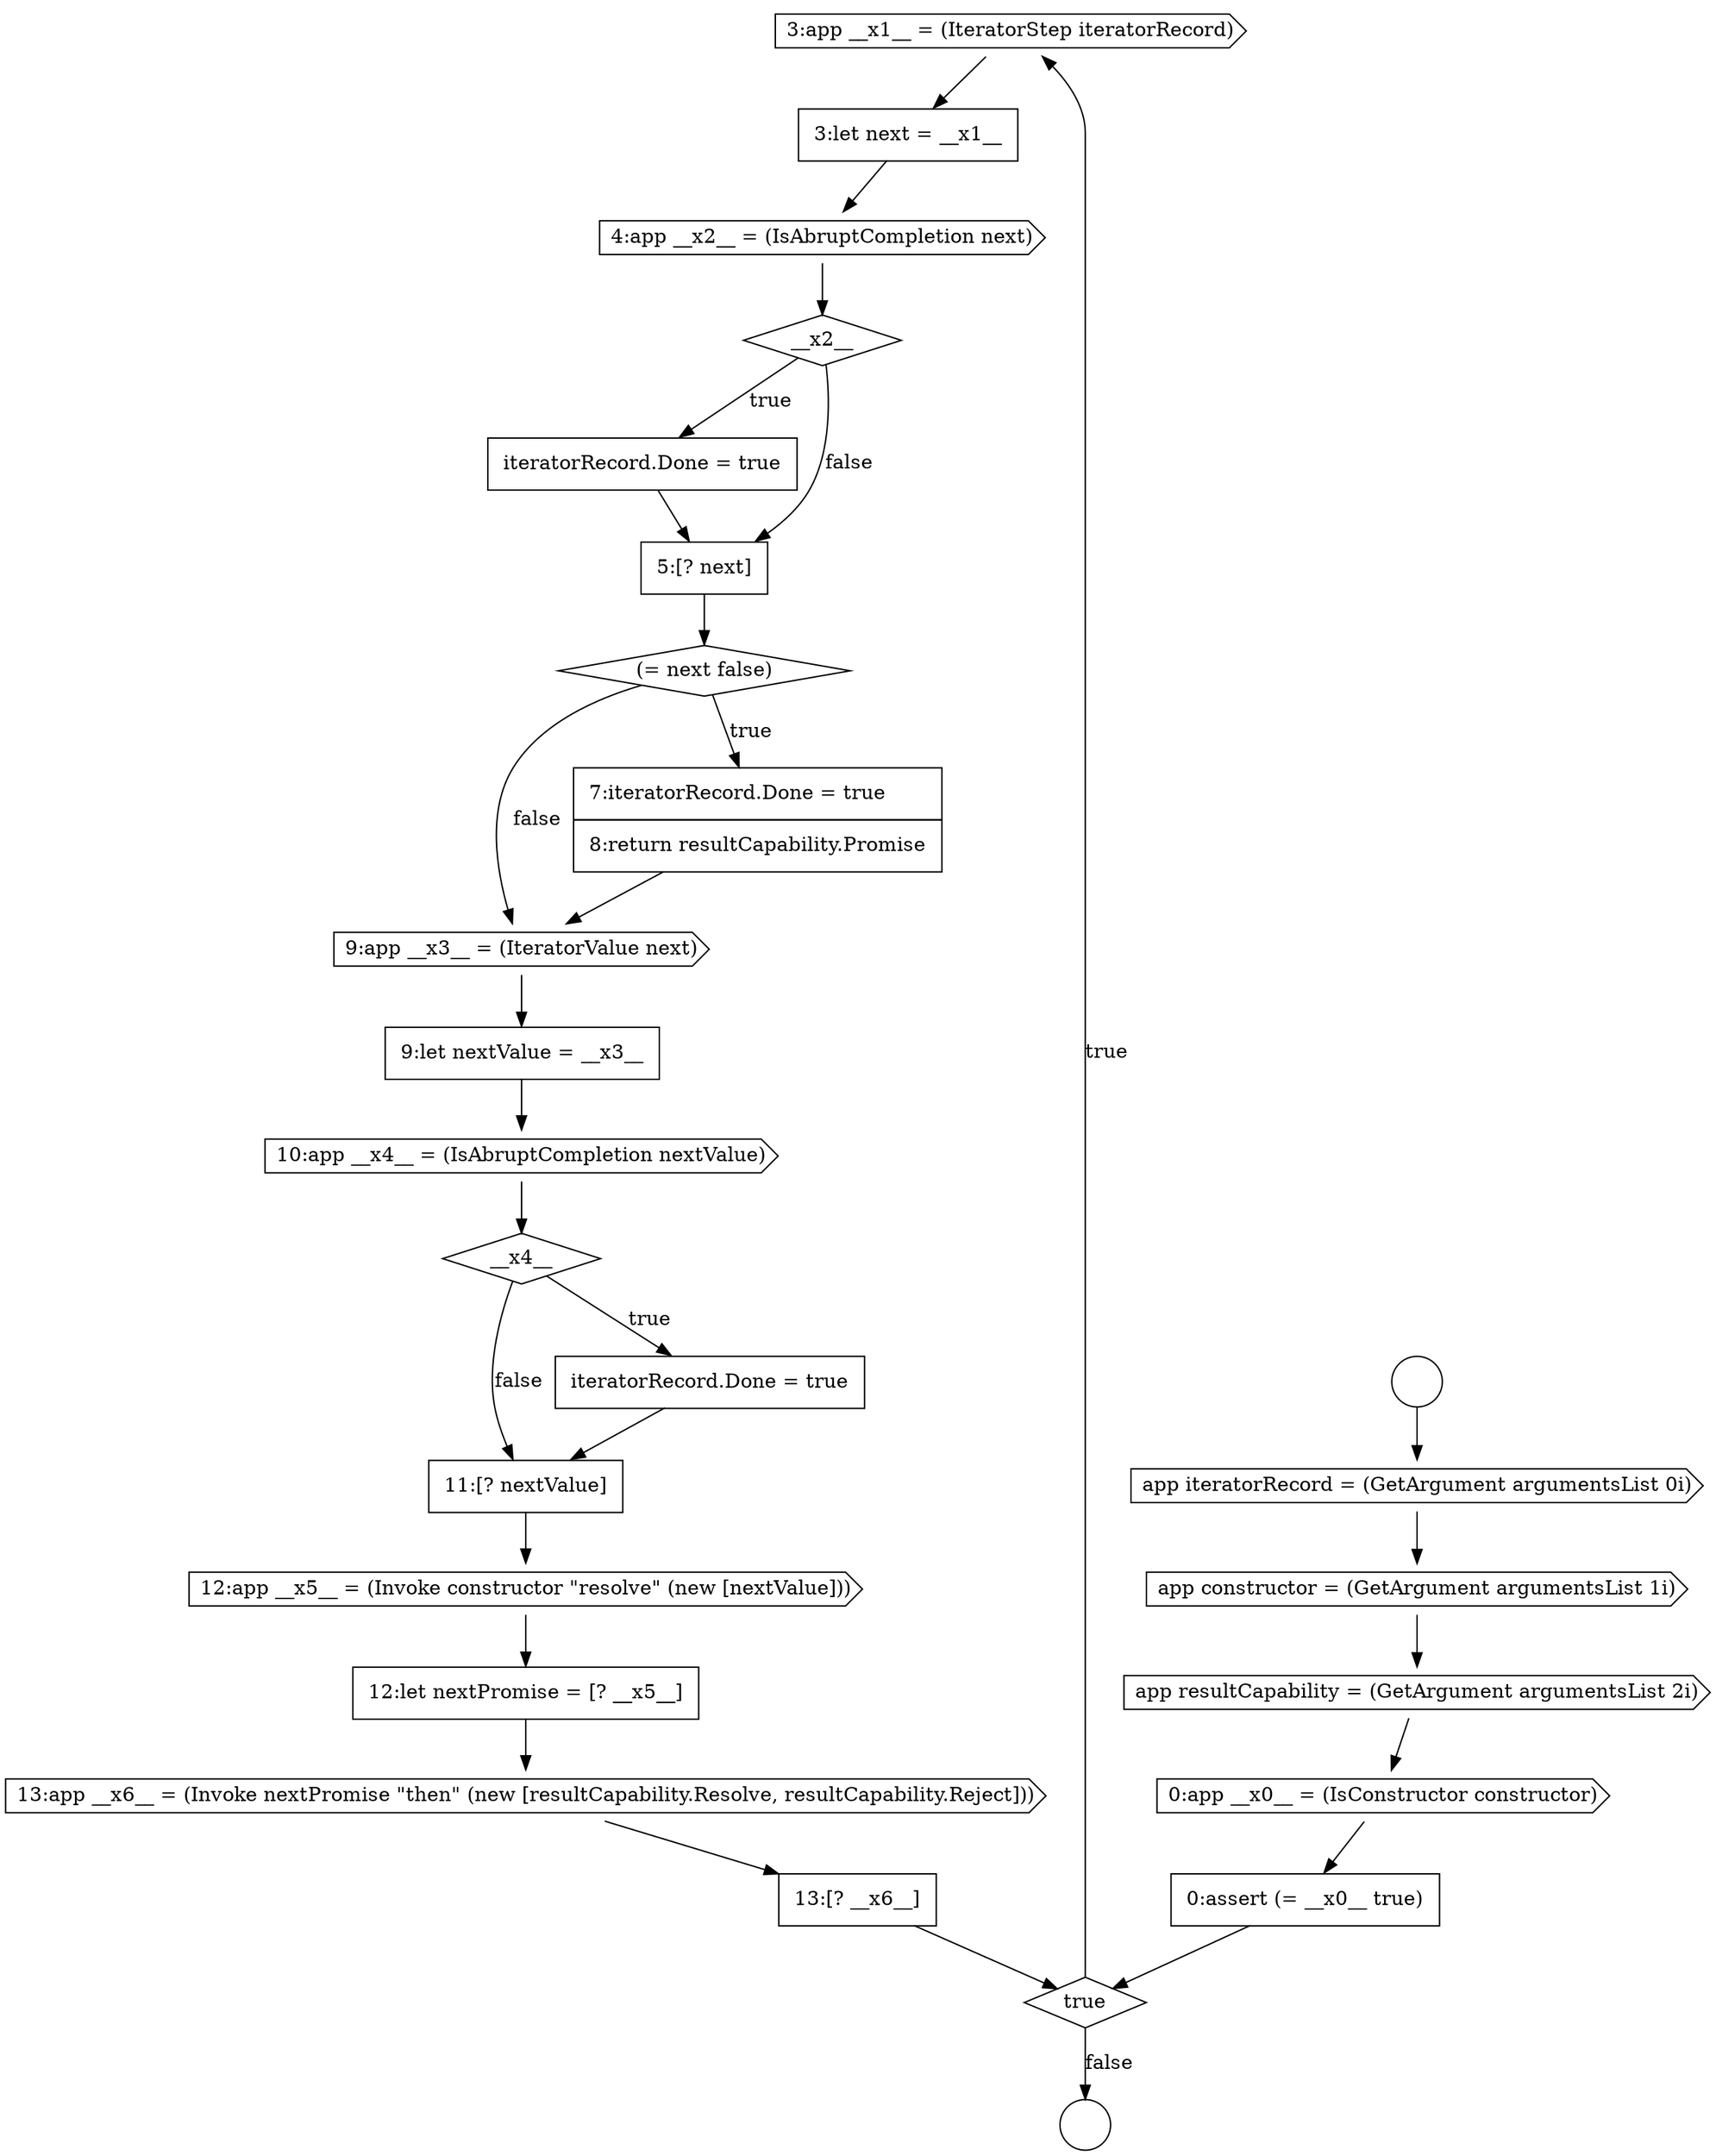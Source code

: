digraph {
  node17715 [shape=cds, label=<<font color="black">3:app __x1__ = (IteratorStep iteratorRecord)</font>> color="black" fillcolor="white" style=filled]
  node17723 [shape=cds, label=<<font color="black">9:app __x3__ = (IteratorValue next)</font>> color="black" fillcolor="white" style=filled]
  node17719 [shape=none, margin=0, label=<<font color="black">
    <table border="0" cellborder="1" cellspacing="0" cellpadding="10">
      <tr><td align="left">iteratorRecord.Done = true</td></tr>
    </table>
  </font>> color="black" fillcolor="white" style=filled]
  node17731 [shape=cds, label=<<font color="black">13:app __x6__ = (Invoke nextPromise &quot;then&quot; (new [resultCapability.Resolve, resultCapability.Reject]))</font>> color="black" fillcolor="white" style=filled]
  node17716 [shape=none, margin=0, label=<<font color="black">
    <table border="0" cellborder="1" cellspacing="0" cellpadding="10">
      <tr><td align="left">3:let next = __x1__</td></tr>
    </table>
  </font>> color="black" fillcolor="white" style=filled]
  node17722 [shape=none, margin=0, label=<<font color="black">
    <table border="0" cellborder="1" cellspacing="0" cellpadding="10">
      <tr><td align="left">7:iteratorRecord.Done = true</td></tr>
      <tr><td align="left">8:return resultCapability.Promise</td></tr>
    </table>
  </font>> color="black" fillcolor="white" style=filled]
  node17717 [shape=cds, label=<<font color="black">4:app __x2__ = (IsAbruptCompletion next)</font>> color="black" fillcolor="white" style=filled]
  node17721 [shape=diamond, label=<<font color="black">(= next false)</font>> color="black" fillcolor="white" style=filled]
  node17728 [shape=none, margin=0, label=<<font color="black">
    <table border="0" cellborder="1" cellspacing="0" cellpadding="10">
      <tr><td align="left">11:[? nextValue]</td></tr>
    </table>
  </font>> color="black" fillcolor="white" style=filled]
  node17711 [shape=cds, label=<<font color="black">app resultCapability = (GetArgument argumentsList 2i)</font>> color="black" fillcolor="white" style=filled]
  node17714 [shape=diamond, label=<<font color="black">true</font>> color="black" fillcolor="white" style=filled]
  node17707 [shape=circle label=" " color="black" fillcolor="white" style=filled]
  node17718 [shape=diamond, label=<<font color="black">__x2__</font>> color="black" fillcolor="white" style=filled]
  node17710 [shape=cds, label=<<font color="black">app constructor = (GetArgument argumentsList 1i)</font>> color="black" fillcolor="white" style=filled]
  node17724 [shape=none, margin=0, label=<<font color="black">
    <table border="0" cellborder="1" cellspacing="0" cellpadding="10">
      <tr><td align="left">9:let nextValue = __x3__</td></tr>
    </table>
  </font>> color="black" fillcolor="white" style=filled]
  node17727 [shape=none, margin=0, label=<<font color="black">
    <table border="0" cellborder="1" cellspacing="0" cellpadding="10">
      <tr><td align="left">iteratorRecord.Done = true</td></tr>
    </table>
  </font>> color="black" fillcolor="white" style=filled]
  node17726 [shape=diamond, label=<<font color="black">__x4__</font>> color="black" fillcolor="white" style=filled]
  node17709 [shape=cds, label=<<font color="black">app iteratorRecord = (GetArgument argumentsList 0i)</font>> color="black" fillcolor="white" style=filled]
  node17720 [shape=none, margin=0, label=<<font color="black">
    <table border="0" cellborder="1" cellspacing="0" cellpadding="10">
      <tr><td align="left">5:[? next]</td></tr>
    </table>
  </font>> color="black" fillcolor="white" style=filled]
  node17729 [shape=cds, label=<<font color="black">12:app __x5__ = (Invoke constructor &quot;resolve&quot; (new [nextValue]))</font>> color="black" fillcolor="white" style=filled]
  node17712 [shape=cds, label=<<font color="black">0:app __x0__ = (IsConstructor constructor)</font>> color="black" fillcolor="white" style=filled]
  node17725 [shape=cds, label=<<font color="black">10:app __x4__ = (IsAbruptCompletion nextValue)</font>> color="black" fillcolor="white" style=filled]
  node17708 [shape=circle label=" " color="black" fillcolor="white" style=filled]
  node17713 [shape=none, margin=0, label=<<font color="black">
    <table border="0" cellborder="1" cellspacing="0" cellpadding="10">
      <tr><td align="left">0:assert (= __x0__ true)</td></tr>
    </table>
  </font>> color="black" fillcolor="white" style=filled]
  node17730 [shape=none, margin=0, label=<<font color="black">
    <table border="0" cellborder="1" cellspacing="0" cellpadding="10">
      <tr><td align="left">12:let nextPromise = [? __x5__]</td></tr>
    </table>
  </font>> color="black" fillcolor="white" style=filled]
  node17732 [shape=none, margin=0, label=<<font color="black">
    <table border="0" cellborder="1" cellspacing="0" cellpadding="10">
      <tr><td align="left">13:[? __x6__]</td></tr>
    </table>
  </font>> color="black" fillcolor="white" style=filled]
  node17722 -> node17723 [ color="black"]
  node17707 -> node17709 [ color="black"]
  node17721 -> node17722 [label=<<font color="black">true</font>> color="black"]
  node17721 -> node17723 [label=<<font color="black">false</font>> color="black"]
  node17715 -> node17716 [ color="black"]
  node17713 -> node17714 [ color="black"]
  node17725 -> node17726 [ color="black"]
  node17712 -> node17713 [ color="black"]
  node17726 -> node17727 [label=<<font color="black">true</font>> color="black"]
  node17726 -> node17728 [label=<<font color="black">false</font>> color="black"]
  node17730 -> node17731 [ color="black"]
  node17724 -> node17725 [ color="black"]
  node17727 -> node17728 [ color="black"]
  node17719 -> node17720 [ color="black"]
  node17710 -> node17711 [ color="black"]
  node17728 -> node17729 [ color="black"]
  node17732 -> node17714 [ color="black"]
  node17711 -> node17712 [ color="black"]
  node17716 -> node17717 [ color="black"]
  node17731 -> node17732 [ color="black"]
  node17709 -> node17710 [ color="black"]
  node17717 -> node17718 [ color="black"]
  node17718 -> node17719 [label=<<font color="black">true</font>> color="black"]
  node17718 -> node17720 [label=<<font color="black">false</font>> color="black"]
  node17714 -> node17715 [label=<<font color="black">true</font>> color="black"]
  node17714 -> node17708 [label=<<font color="black">false</font>> color="black"]
  node17723 -> node17724 [ color="black"]
  node17729 -> node17730 [ color="black"]
  node17720 -> node17721 [ color="black"]
}
